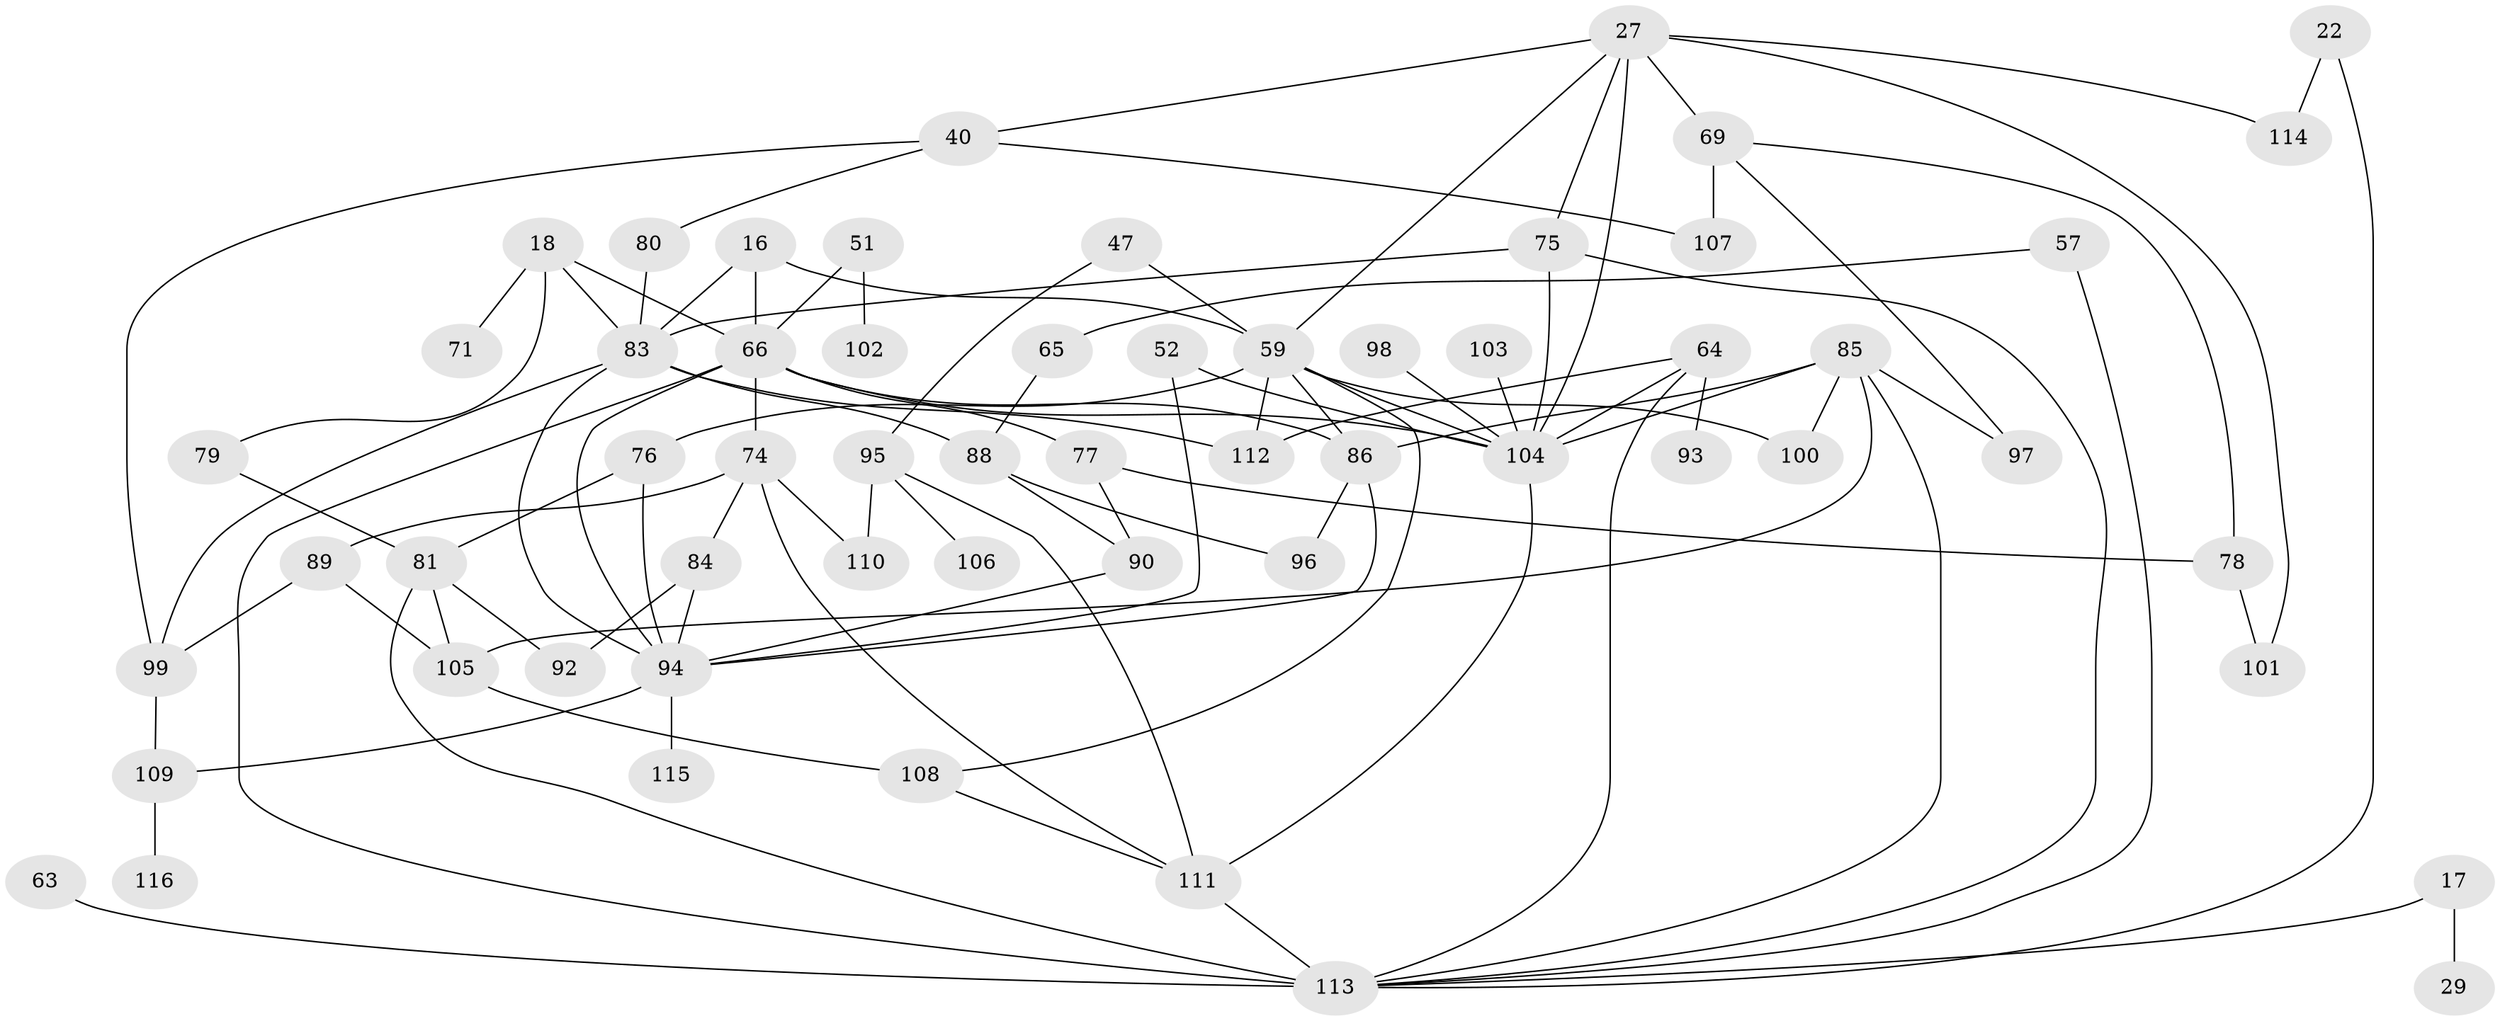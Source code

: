 // original degree distribution, {2: 0.31896551724137934, 10: 0.008620689655172414, 6: 0.034482758620689655, 5: 0.05172413793103448, 4: 0.15517241379310345, 3: 0.29310344827586204, 7: 0.008620689655172414, 9: 0.008620689655172414, 1: 0.1206896551724138}
// Generated by graph-tools (version 1.1) at 2025/41/03/09/25 04:41:43]
// undirected, 58 vertices, 99 edges
graph export_dot {
graph [start="1"]
  node [color=gray90,style=filled];
  16 [super="+5"];
  17;
  18;
  22;
  27;
  29;
  40;
  47;
  51 [super="+28"];
  52 [super="+39"];
  57;
  59 [super="+34+53"];
  63;
  64 [super="+36"];
  65;
  66 [super="+32+2"];
  69 [super="+38"];
  71;
  74 [super="+19+73"];
  75 [super="+54+70"];
  76;
  77;
  78;
  79;
  80;
  81 [super="+35+58"];
  83 [super="+46+82"];
  84 [super="+55"];
  85 [super="+26"];
  86 [super="+60"];
  88;
  89;
  90 [super="+67"];
  92;
  93 [super="+91"];
  94 [super="+20+23+72"];
  95;
  96;
  97;
  98;
  99;
  100 [super="+49"];
  101;
  102;
  103;
  104 [super="+68+87"];
  105 [super="+61"];
  106;
  107;
  108;
  109;
  110;
  111 [super="+62"];
  112 [super="+56"];
  113 [super="+8+13"];
  114;
  115;
  116;
  16 -- 66 [weight=2];
  16 -- 59;
  16 -- 83;
  17 -- 29;
  17 -- 113;
  18 -- 71;
  18 -- 79;
  18 -- 66;
  18 -- 83;
  22 -- 114;
  22 -- 113;
  27 -- 40;
  27 -- 101;
  27 -- 69 [weight=2];
  27 -- 114;
  27 -- 59 [weight=2];
  27 -- 104;
  27 -- 75;
  40 -- 80;
  40 -- 107;
  40 -- 99;
  47 -- 95;
  47 -- 59;
  51 -- 66;
  51 -- 102;
  52 -- 94 [weight=2];
  52 -- 104;
  57 -- 65;
  57 -- 113;
  59 -- 76;
  59 -- 108;
  59 -- 100;
  59 -- 112;
  59 -- 86;
  59 -- 104 [weight=2];
  63 -- 113;
  64 -- 93 [weight=2];
  64 -- 113;
  64 -- 112;
  64 -- 104;
  65 -- 88;
  66 -- 77;
  66 -- 113 [weight=3];
  66 -- 74;
  66 -- 94 [weight=2];
  66 -- 86;
  66 -- 104 [weight=3];
  69 -- 97;
  69 -- 107;
  69 -- 78;
  74 -- 89;
  74 -- 110;
  74 -- 111;
  74 -- 84;
  75 -- 113;
  75 -- 104;
  75 -- 83;
  76 -- 81;
  76 -- 94;
  77 -- 90;
  77 -- 78;
  78 -- 101;
  79 -- 81;
  80 -- 83;
  81 -- 92;
  81 -- 113;
  81 -- 105;
  83 -- 88;
  83 -- 94 [weight=3];
  83 -- 112;
  83 -- 99;
  84 -- 92;
  84 -- 94;
  85 -- 97;
  85 -- 113;
  85 -- 104;
  85 -- 100;
  85 -- 86;
  85 -- 105;
  86 -- 94;
  86 -- 96;
  88 -- 90;
  88 -- 96;
  89 -- 99;
  89 -- 105;
  90 -- 94;
  94 -- 109;
  94 -- 115;
  95 -- 106;
  95 -- 110;
  95 -- 111;
  98 -- 104;
  99 -- 109;
  103 -- 104;
  104 -- 111 [weight=2];
  105 -- 108;
  108 -- 111;
  109 -- 116;
  111 -- 113;
}
